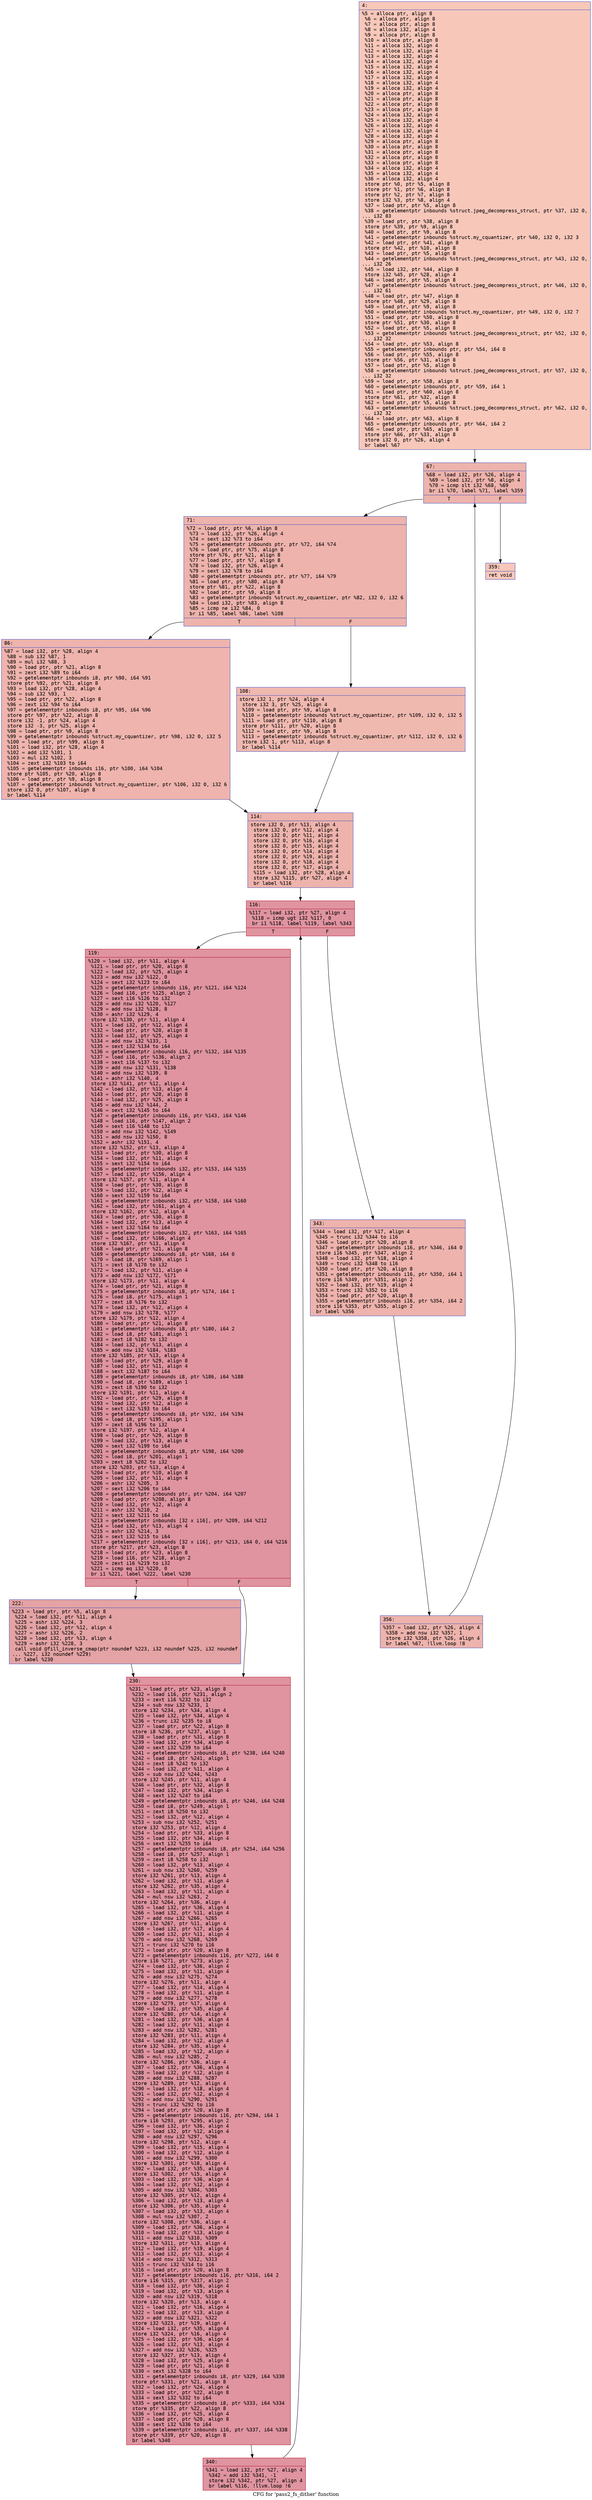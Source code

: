 digraph "CFG for 'pass2_fs_dither' function" {
	label="CFG for 'pass2_fs_dither' function";

	Node0x6000017df7f0 [shape=record,color="#3d50c3ff", style=filled, fillcolor="#ec7f6370" fontname="Courier",label="{4:\l|  %5 = alloca ptr, align 8\l  %6 = alloca ptr, align 8\l  %7 = alloca ptr, align 8\l  %8 = alloca i32, align 4\l  %9 = alloca ptr, align 8\l  %10 = alloca ptr, align 8\l  %11 = alloca i32, align 4\l  %12 = alloca i32, align 4\l  %13 = alloca i32, align 4\l  %14 = alloca i32, align 4\l  %15 = alloca i32, align 4\l  %16 = alloca i32, align 4\l  %17 = alloca i32, align 4\l  %18 = alloca i32, align 4\l  %19 = alloca i32, align 4\l  %20 = alloca ptr, align 8\l  %21 = alloca ptr, align 8\l  %22 = alloca ptr, align 8\l  %23 = alloca ptr, align 8\l  %24 = alloca i32, align 4\l  %25 = alloca i32, align 4\l  %26 = alloca i32, align 4\l  %27 = alloca i32, align 4\l  %28 = alloca i32, align 4\l  %29 = alloca ptr, align 8\l  %30 = alloca ptr, align 8\l  %31 = alloca ptr, align 8\l  %32 = alloca ptr, align 8\l  %33 = alloca ptr, align 8\l  %34 = alloca i32, align 4\l  %35 = alloca i32, align 4\l  %36 = alloca i32, align 4\l  store ptr %0, ptr %5, align 8\l  store ptr %1, ptr %6, align 8\l  store ptr %2, ptr %7, align 8\l  store i32 %3, ptr %8, align 4\l  %37 = load ptr, ptr %5, align 8\l  %38 = getelementptr inbounds %struct.jpeg_decompress_struct, ptr %37, i32 0,\l... i32 83\l  %39 = load ptr, ptr %38, align 8\l  store ptr %39, ptr %9, align 8\l  %40 = load ptr, ptr %9, align 8\l  %41 = getelementptr inbounds %struct.my_cquantizer, ptr %40, i32 0, i32 3\l  %42 = load ptr, ptr %41, align 8\l  store ptr %42, ptr %10, align 8\l  %43 = load ptr, ptr %5, align 8\l  %44 = getelementptr inbounds %struct.jpeg_decompress_struct, ptr %43, i32 0,\l... i32 26\l  %45 = load i32, ptr %44, align 8\l  store i32 %45, ptr %28, align 4\l  %46 = load ptr, ptr %5, align 8\l  %47 = getelementptr inbounds %struct.jpeg_decompress_struct, ptr %46, i32 0,\l... i32 61\l  %48 = load ptr, ptr %47, align 8\l  store ptr %48, ptr %29, align 8\l  %49 = load ptr, ptr %9, align 8\l  %50 = getelementptr inbounds %struct.my_cquantizer, ptr %49, i32 0, i32 7\l  %51 = load ptr, ptr %50, align 8\l  store ptr %51, ptr %30, align 8\l  %52 = load ptr, ptr %5, align 8\l  %53 = getelementptr inbounds %struct.jpeg_decompress_struct, ptr %52, i32 0,\l... i32 32\l  %54 = load ptr, ptr %53, align 8\l  %55 = getelementptr inbounds ptr, ptr %54, i64 0\l  %56 = load ptr, ptr %55, align 8\l  store ptr %56, ptr %31, align 8\l  %57 = load ptr, ptr %5, align 8\l  %58 = getelementptr inbounds %struct.jpeg_decompress_struct, ptr %57, i32 0,\l... i32 32\l  %59 = load ptr, ptr %58, align 8\l  %60 = getelementptr inbounds ptr, ptr %59, i64 1\l  %61 = load ptr, ptr %60, align 8\l  store ptr %61, ptr %32, align 8\l  %62 = load ptr, ptr %5, align 8\l  %63 = getelementptr inbounds %struct.jpeg_decompress_struct, ptr %62, i32 0,\l... i32 32\l  %64 = load ptr, ptr %63, align 8\l  %65 = getelementptr inbounds ptr, ptr %64, i64 2\l  %66 = load ptr, ptr %65, align 8\l  store ptr %66, ptr %33, align 8\l  store i32 0, ptr %26, align 4\l  br label %67\l}"];
	Node0x6000017df7f0 -> Node0x6000017df840[tooltip="4 -> 67\nProbability 100.00%" ];
	Node0x6000017df840 [shape=record,color="#3d50c3ff", style=filled, fillcolor="#d6524470" fontname="Courier",label="{67:\l|  %68 = load i32, ptr %26, align 4\l  %69 = load i32, ptr %8, align 4\l  %70 = icmp slt i32 %68, %69\l  br i1 %70, label %71, label %359\l|{<s0>T|<s1>F}}"];
	Node0x6000017df840:s0 -> Node0x6000017df890[tooltip="67 -> 71\nProbability 96.88%" ];
	Node0x6000017df840:s1 -> Node0x6000017dfc00[tooltip="67 -> 359\nProbability 3.12%" ];
	Node0x6000017df890 [shape=record,color="#3d50c3ff", style=filled, fillcolor="#d6524470" fontname="Courier",label="{71:\l|  %72 = load ptr, ptr %6, align 8\l  %73 = load i32, ptr %26, align 4\l  %74 = sext i32 %73 to i64\l  %75 = getelementptr inbounds ptr, ptr %72, i64 %74\l  %76 = load ptr, ptr %75, align 8\l  store ptr %76, ptr %21, align 8\l  %77 = load ptr, ptr %7, align 8\l  %78 = load i32, ptr %26, align 4\l  %79 = sext i32 %78 to i64\l  %80 = getelementptr inbounds ptr, ptr %77, i64 %79\l  %81 = load ptr, ptr %80, align 8\l  store ptr %81, ptr %22, align 8\l  %82 = load ptr, ptr %9, align 8\l  %83 = getelementptr inbounds %struct.my_cquantizer, ptr %82, i32 0, i32 6\l  %84 = load i32, ptr %83, align 8\l  %85 = icmp ne i32 %84, 0\l  br i1 %85, label %86, label %108\l|{<s0>T|<s1>F}}"];
	Node0x6000017df890:s0 -> Node0x6000017df8e0[tooltip="71 -> 86\nProbability 62.50%" ];
	Node0x6000017df890:s1 -> Node0x6000017df930[tooltip="71 -> 108\nProbability 37.50%" ];
	Node0x6000017df8e0 [shape=record,color="#3d50c3ff", style=filled, fillcolor="#d8564670" fontname="Courier",label="{86:\l|  %87 = load i32, ptr %28, align 4\l  %88 = sub i32 %87, 1\l  %89 = mul i32 %88, 3\l  %90 = load ptr, ptr %21, align 8\l  %91 = zext i32 %89 to i64\l  %92 = getelementptr inbounds i8, ptr %90, i64 %91\l  store ptr %92, ptr %21, align 8\l  %93 = load i32, ptr %28, align 4\l  %94 = sub i32 %93, 1\l  %95 = load ptr, ptr %22, align 8\l  %96 = zext i32 %94 to i64\l  %97 = getelementptr inbounds i8, ptr %95, i64 %96\l  store ptr %97, ptr %22, align 8\l  store i32 -1, ptr %24, align 4\l  store i32 -3, ptr %25, align 4\l  %98 = load ptr, ptr %9, align 8\l  %99 = getelementptr inbounds %struct.my_cquantizer, ptr %98, i32 0, i32 5\l  %100 = load ptr, ptr %99, align 8\l  %101 = load i32, ptr %28, align 4\l  %102 = add i32 %101, 1\l  %103 = mul i32 %102, 3\l  %104 = zext i32 %103 to i64\l  %105 = getelementptr inbounds i16, ptr %100, i64 %104\l  store ptr %105, ptr %20, align 8\l  %106 = load ptr, ptr %9, align 8\l  %107 = getelementptr inbounds %struct.my_cquantizer, ptr %106, i32 0, i32 6\l  store i32 0, ptr %107, align 8\l  br label %114\l}"];
	Node0x6000017df8e0 -> Node0x6000017df980[tooltip="86 -> 114\nProbability 100.00%" ];
	Node0x6000017df930 [shape=record,color="#3d50c3ff", style=filled, fillcolor="#de614d70" fontname="Courier",label="{108:\l|  store i32 1, ptr %24, align 4\l  store i32 3, ptr %25, align 4\l  %109 = load ptr, ptr %9, align 8\l  %110 = getelementptr inbounds %struct.my_cquantizer, ptr %109, i32 0, i32 5\l  %111 = load ptr, ptr %110, align 8\l  store ptr %111, ptr %20, align 8\l  %112 = load ptr, ptr %9, align 8\l  %113 = getelementptr inbounds %struct.my_cquantizer, ptr %112, i32 0, i32 6\l  store i32 1, ptr %113, align 8\l  br label %114\l}"];
	Node0x6000017df930 -> Node0x6000017df980[tooltip="108 -> 114\nProbability 100.00%" ];
	Node0x6000017df980 [shape=record,color="#3d50c3ff", style=filled, fillcolor="#d6524470" fontname="Courier",label="{114:\l|  store i32 0, ptr %13, align 4\l  store i32 0, ptr %12, align 4\l  store i32 0, ptr %11, align 4\l  store i32 0, ptr %16, align 4\l  store i32 0, ptr %15, align 4\l  store i32 0, ptr %14, align 4\l  store i32 0, ptr %19, align 4\l  store i32 0, ptr %18, align 4\l  store i32 0, ptr %17, align 4\l  %115 = load i32, ptr %28, align 4\l  store i32 %115, ptr %27, align 4\l  br label %116\l}"];
	Node0x6000017df980 -> Node0x6000017df9d0[tooltip="114 -> 116\nProbability 100.00%" ];
	Node0x6000017df9d0 [shape=record,color="#b70d28ff", style=filled, fillcolor="#b70d2870" fontname="Courier",label="{116:\l|  %117 = load i32, ptr %27, align 4\l  %118 = icmp ugt i32 %117, 0\l  br i1 %118, label %119, label %343\l|{<s0>T|<s1>F}}"];
	Node0x6000017df9d0:s0 -> Node0x6000017dfa20[tooltip="116 -> 119\nProbability 96.88%" ];
	Node0x6000017df9d0:s1 -> Node0x6000017dfb60[tooltip="116 -> 343\nProbability 3.12%" ];
	Node0x6000017dfa20 [shape=record,color="#b70d28ff", style=filled, fillcolor="#b70d2870" fontname="Courier",label="{119:\l|  %120 = load i32, ptr %11, align 4\l  %121 = load ptr, ptr %20, align 8\l  %122 = load i32, ptr %25, align 4\l  %123 = add nsw i32 %122, 0\l  %124 = sext i32 %123 to i64\l  %125 = getelementptr inbounds i16, ptr %121, i64 %124\l  %126 = load i16, ptr %125, align 2\l  %127 = sext i16 %126 to i32\l  %128 = add nsw i32 %120, %127\l  %129 = add nsw i32 %128, 8\l  %130 = ashr i32 %129, 4\l  store i32 %130, ptr %11, align 4\l  %131 = load i32, ptr %12, align 4\l  %132 = load ptr, ptr %20, align 8\l  %133 = load i32, ptr %25, align 4\l  %134 = add nsw i32 %133, 1\l  %135 = sext i32 %134 to i64\l  %136 = getelementptr inbounds i16, ptr %132, i64 %135\l  %137 = load i16, ptr %136, align 2\l  %138 = sext i16 %137 to i32\l  %139 = add nsw i32 %131, %138\l  %140 = add nsw i32 %139, 8\l  %141 = ashr i32 %140, 4\l  store i32 %141, ptr %12, align 4\l  %142 = load i32, ptr %13, align 4\l  %143 = load ptr, ptr %20, align 8\l  %144 = load i32, ptr %25, align 4\l  %145 = add nsw i32 %144, 2\l  %146 = sext i32 %145 to i64\l  %147 = getelementptr inbounds i16, ptr %143, i64 %146\l  %148 = load i16, ptr %147, align 2\l  %149 = sext i16 %148 to i32\l  %150 = add nsw i32 %142, %149\l  %151 = add nsw i32 %150, 8\l  %152 = ashr i32 %151, 4\l  store i32 %152, ptr %13, align 4\l  %153 = load ptr, ptr %30, align 8\l  %154 = load i32, ptr %11, align 4\l  %155 = sext i32 %154 to i64\l  %156 = getelementptr inbounds i32, ptr %153, i64 %155\l  %157 = load i32, ptr %156, align 4\l  store i32 %157, ptr %11, align 4\l  %158 = load ptr, ptr %30, align 8\l  %159 = load i32, ptr %12, align 4\l  %160 = sext i32 %159 to i64\l  %161 = getelementptr inbounds i32, ptr %158, i64 %160\l  %162 = load i32, ptr %161, align 4\l  store i32 %162, ptr %12, align 4\l  %163 = load ptr, ptr %30, align 8\l  %164 = load i32, ptr %13, align 4\l  %165 = sext i32 %164 to i64\l  %166 = getelementptr inbounds i32, ptr %163, i64 %165\l  %167 = load i32, ptr %166, align 4\l  store i32 %167, ptr %13, align 4\l  %168 = load ptr, ptr %21, align 8\l  %169 = getelementptr inbounds i8, ptr %168, i64 0\l  %170 = load i8, ptr %169, align 1\l  %171 = zext i8 %170 to i32\l  %172 = load i32, ptr %11, align 4\l  %173 = add nsw i32 %172, %171\l  store i32 %173, ptr %11, align 4\l  %174 = load ptr, ptr %21, align 8\l  %175 = getelementptr inbounds i8, ptr %174, i64 1\l  %176 = load i8, ptr %175, align 1\l  %177 = zext i8 %176 to i32\l  %178 = load i32, ptr %12, align 4\l  %179 = add nsw i32 %178, %177\l  store i32 %179, ptr %12, align 4\l  %180 = load ptr, ptr %21, align 8\l  %181 = getelementptr inbounds i8, ptr %180, i64 2\l  %182 = load i8, ptr %181, align 1\l  %183 = zext i8 %182 to i32\l  %184 = load i32, ptr %13, align 4\l  %185 = add nsw i32 %184, %183\l  store i32 %185, ptr %13, align 4\l  %186 = load ptr, ptr %29, align 8\l  %187 = load i32, ptr %11, align 4\l  %188 = sext i32 %187 to i64\l  %189 = getelementptr inbounds i8, ptr %186, i64 %188\l  %190 = load i8, ptr %189, align 1\l  %191 = zext i8 %190 to i32\l  store i32 %191, ptr %11, align 4\l  %192 = load ptr, ptr %29, align 8\l  %193 = load i32, ptr %12, align 4\l  %194 = sext i32 %193 to i64\l  %195 = getelementptr inbounds i8, ptr %192, i64 %194\l  %196 = load i8, ptr %195, align 1\l  %197 = zext i8 %196 to i32\l  store i32 %197, ptr %12, align 4\l  %198 = load ptr, ptr %29, align 8\l  %199 = load i32, ptr %13, align 4\l  %200 = sext i32 %199 to i64\l  %201 = getelementptr inbounds i8, ptr %198, i64 %200\l  %202 = load i8, ptr %201, align 1\l  %203 = zext i8 %202 to i32\l  store i32 %203, ptr %13, align 4\l  %204 = load ptr, ptr %10, align 8\l  %205 = load i32, ptr %11, align 4\l  %206 = ashr i32 %205, 3\l  %207 = sext i32 %206 to i64\l  %208 = getelementptr inbounds ptr, ptr %204, i64 %207\l  %209 = load ptr, ptr %208, align 8\l  %210 = load i32, ptr %12, align 4\l  %211 = ashr i32 %210, 2\l  %212 = sext i32 %211 to i64\l  %213 = getelementptr inbounds [32 x i16], ptr %209, i64 %212\l  %214 = load i32, ptr %13, align 4\l  %215 = ashr i32 %214, 3\l  %216 = sext i32 %215 to i64\l  %217 = getelementptr inbounds [32 x i16], ptr %213, i64 0, i64 %216\l  store ptr %217, ptr %23, align 8\l  %218 = load ptr, ptr %23, align 8\l  %219 = load i16, ptr %218, align 2\l  %220 = zext i16 %219 to i32\l  %221 = icmp eq i32 %220, 0\l  br i1 %221, label %222, label %230\l|{<s0>T|<s1>F}}"];
	Node0x6000017dfa20:s0 -> Node0x6000017dfa70[tooltip="119 -> 222\nProbability 37.50%" ];
	Node0x6000017dfa20:s1 -> Node0x6000017dfac0[tooltip="119 -> 230\nProbability 62.50%" ];
	Node0x6000017dfa70 [shape=record,color="#3d50c3ff", style=filled, fillcolor="#c32e3170" fontname="Courier",label="{222:\l|  %223 = load ptr, ptr %5, align 8\l  %224 = load i32, ptr %11, align 4\l  %225 = ashr i32 %224, 3\l  %226 = load i32, ptr %12, align 4\l  %227 = ashr i32 %226, 2\l  %228 = load i32, ptr %13, align 4\l  %229 = ashr i32 %228, 3\l  call void @fill_inverse_cmap(ptr noundef %223, i32 noundef %225, i32 noundef\l... %227, i32 noundef %229)\l  br label %230\l}"];
	Node0x6000017dfa70 -> Node0x6000017dfac0[tooltip="222 -> 230\nProbability 100.00%" ];
	Node0x6000017dfac0 [shape=record,color="#b70d28ff", style=filled, fillcolor="#b70d2870" fontname="Courier",label="{230:\l|  %231 = load ptr, ptr %23, align 8\l  %232 = load i16, ptr %231, align 2\l  %233 = zext i16 %232 to i32\l  %234 = sub nsw i32 %233, 1\l  store i32 %234, ptr %34, align 4\l  %235 = load i32, ptr %34, align 4\l  %236 = trunc i32 %235 to i8\l  %237 = load ptr, ptr %22, align 8\l  store i8 %236, ptr %237, align 1\l  %238 = load ptr, ptr %31, align 8\l  %239 = load i32, ptr %34, align 4\l  %240 = sext i32 %239 to i64\l  %241 = getelementptr inbounds i8, ptr %238, i64 %240\l  %242 = load i8, ptr %241, align 1\l  %243 = zext i8 %242 to i32\l  %244 = load i32, ptr %11, align 4\l  %245 = sub nsw i32 %244, %243\l  store i32 %245, ptr %11, align 4\l  %246 = load ptr, ptr %32, align 8\l  %247 = load i32, ptr %34, align 4\l  %248 = sext i32 %247 to i64\l  %249 = getelementptr inbounds i8, ptr %246, i64 %248\l  %250 = load i8, ptr %249, align 1\l  %251 = zext i8 %250 to i32\l  %252 = load i32, ptr %12, align 4\l  %253 = sub nsw i32 %252, %251\l  store i32 %253, ptr %12, align 4\l  %254 = load ptr, ptr %33, align 8\l  %255 = load i32, ptr %34, align 4\l  %256 = sext i32 %255 to i64\l  %257 = getelementptr inbounds i8, ptr %254, i64 %256\l  %258 = load i8, ptr %257, align 1\l  %259 = zext i8 %258 to i32\l  %260 = load i32, ptr %13, align 4\l  %261 = sub nsw i32 %260, %259\l  store i32 %261, ptr %13, align 4\l  %262 = load i32, ptr %11, align 4\l  store i32 %262, ptr %35, align 4\l  %263 = load i32, ptr %11, align 4\l  %264 = mul nsw i32 %263, 2\l  store i32 %264, ptr %36, align 4\l  %265 = load i32, ptr %36, align 4\l  %266 = load i32, ptr %11, align 4\l  %267 = add nsw i32 %266, %265\l  store i32 %267, ptr %11, align 4\l  %268 = load i32, ptr %17, align 4\l  %269 = load i32, ptr %11, align 4\l  %270 = add nsw i32 %268, %269\l  %271 = trunc i32 %270 to i16\l  %272 = load ptr, ptr %20, align 8\l  %273 = getelementptr inbounds i16, ptr %272, i64 0\l  store i16 %271, ptr %273, align 2\l  %274 = load i32, ptr %36, align 4\l  %275 = load i32, ptr %11, align 4\l  %276 = add nsw i32 %275, %274\l  store i32 %276, ptr %11, align 4\l  %277 = load i32, ptr %14, align 4\l  %278 = load i32, ptr %11, align 4\l  %279 = add nsw i32 %277, %278\l  store i32 %279, ptr %17, align 4\l  %280 = load i32, ptr %35, align 4\l  store i32 %280, ptr %14, align 4\l  %281 = load i32, ptr %36, align 4\l  %282 = load i32, ptr %11, align 4\l  %283 = add nsw i32 %282, %281\l  store i32 %283, ptr %11, align 4\l  %284 = load i32, ptr %12, align 4\l  store i32 %284, ptr %35, align 4\l  %285 = load i32, ptr %12, align 4\l  %286 = mul nsw i32 %285, 2\l  store i32 %286, ptr %36, align 4\l  %287 = load i32, ptr %36, align 4\l  %288 = load i32, ptr %12, align 4\l  %289 = add nsw i32 %288, %287\l  store i32 %289, ptr %12, align 4\l  %290 = load i32, ptr %18, align 4\l  %291 = load i32, ptr %12, align 4\l  %292 = add nsw i32 %290, %291\l  %293 = trunc i32 %292 to i16\l  %294 = load ptr, ptr %20, align 8\l  %295 = getelementptr inbounds i16, ptr %294, i64 1\l  store i16 %293, ptr %295, align 2\l  %296 = load i32, ptr %36, align 4\l  %297 = load i32, ptr %12, align 4\l  %298 = add nsw i32 %297, %296\l  store i32 %298, ptr %12, align 4\l  %299 = load i32, ptr %15, align 4\l  %300 = load i32, ptr %12, align 4\l  %301 = add nsw i32 %299, %300\l  store i32 %301, ptr %18, align 4\l  %302 = load i32, ptr %35, align 4\l  store i32 %302, ptr %15, align 4\l  %303 = load i32, ptr %36, align 4\l  %304 = load i32, ptr %12, align 4\l  %305 = add nsw i32 %304, %303\l  store i32 %305, ptr %12, align 4\l  %306 = load i32, ptr %13, align 4\l  store i32 %306, ptr %35, align 4\l  %307 = load i32, ptr %13, align 4\l  %308 = mul nsw i32 %307, 2\l  store i32 %308, ptr %36, align 4\l  %309 = load i32, ptr %36, align 4\l  %310 = load i32, ptr %13, align 4\l  %311 = add nsw i32 %310, %309\l  store i32 %311, ptr %13, align 4\l  %312 = load i32, ptr %19, align 4\l  %313 = load i32, ptr %13, align 4\l  %314 = add nsw i32 %312, %313\l  %315 = trunc i32 %314 to i16\l  %316 = load ptr, ptr %20, align 8\l  %317 = getelementptr inbounds i16, ptr %316, i64 2\l  store i16 %315, ptr %317, align 2\l  %318 = load i32, ptr %36, align 4\l  %319 = load i32, ptr %13, align 4\l  %320 = add nsw i32 %319, %318\l  store i32 %320, ptr %13, align 4\l  %321 = load i32, ptr %16, align 4\l  %322 = load i32, ptr %13, align 4\l  %323 = add nsw i32 %321, %322\l  store i32 %323, ptr %19, align 4\l  %324 = load i32, ptr %35, align 4\l  store i32 %324, ptr %16, align 4\l  %325 = load i32, ptr %36, align 4\l  %326 = load i32, ptr %13, align 4\l  %327 = add nsw i32 %326, %325\l  store i32 %327, ptr %13, align 4\l  %328 = load i32, ptr %25, align 4\l  %329 = load ptr, ptr %21, align 8\l  %330 = sext i32 %328 to i64\l  %331 = getelementptr inbounds i8, ptr %329, i64 %330\l  store ptr %331, ptr %21, align 8\l  %332 = load i32, ptr %24, align 4\l  %333 = load ptr, ptr %22, align 8\l  %334 = sext i32 %332 to i64\l  %335 = getelementptr inbounds i8, ptr %333, i64 %334\l  store ptr %335, ptr %22, align 8\l  %336 = load i32, ptr %25, align 4\l  %337 = load ptr, ptr %20, align 8\l  %338 = sext i32 %336 to i64\l  %339 = getelementptr inbounds i16, ptr %337, i64 %338\l  store ptr %339, ptr %20, align 8\l  br label %340\l}"];
	Node0x6000017dfac0 -> Node0x6000017dfb10[tooltip="230 -> 340\nProbability 100.00%" ];
	Node0x6000017dfb10 [shape=record,color="#b70d28ff", style=filled, fillcolor="#b70d2870" fontname="Courier",label="{340:\l|  %341 = load i32, ptr %27, align 4\l  %342 = add i32 %341, -1\l  store i32 %342, ptr %27, align 4\l  br label %116, !llvm.loop !6\l}"];
	Node0x6000017dfb10 -> Node0x6000017df9d0[tooltip="340 -> 116\nProbability 100.00%" ];
	Node0x6000017dfb60 [shape=record,color="#3d50c3ff", style=filled, fillcolor="#d6524470" fontname="Courier",label="{343:\l|  %344 = load i32, ptr %17, align 4\l  %345 = trunc i32 %344 to i16\l  %346 = load ptr, ptr %20, align 8\l  %347 = getelementptr inbounds i16, ptr %346, i64 0\l  store i16 %345, ptr %347, align 2\l  %348 = load i32, ptr %18, align 4\l  %349 = trunc i32 %348 to i16\l  %350 = load ptr, ptr %20, align 8\l  %351 = getelementptr inbounds i16, ptr %350, i64 1\l  store i16 %349, ptr %351, align 2\l  %352 = load i32, ptr %19, align 4\l  %353 = trunc i32 %352 to i16\l  %354 = load ptr, ptr %20, align 8\l  %355 = getelementptr inbounds i16, ptr %354, i64 2\l  store i16 %353, ptr %355, align 2\l  br label %356\l}"];
	Node0x6000017dfb60 -> Node0x6000017dfbb0[tooltip="343 -> 356\nProbability 100.00%" ];
	Node0x6000017dfbb0 [shape=record,color="#3d50c3ff", style=filled, fillcolor="#d6524470" fontname="Courier",label="{356:\l|  %357 = load i32, ptr %26, align 4\l  %358 = add nsw i32 %357, 1\l  store i32 %358, ptr %26, align 4\l  br label %67, !llvm.loop !8\l}"];
	Node0x6000017dfbb0 -> Node0x6000017df840[tooltip="356 -> 67\nProbability 100.00%" ];
	Node0x6000017dfc00 [shape=record,color="#3d50c3ff", style=filled, fillcolor="#ec7f6370" fontname="Courier",label="{359:\l|  ret void\l}"];
}
